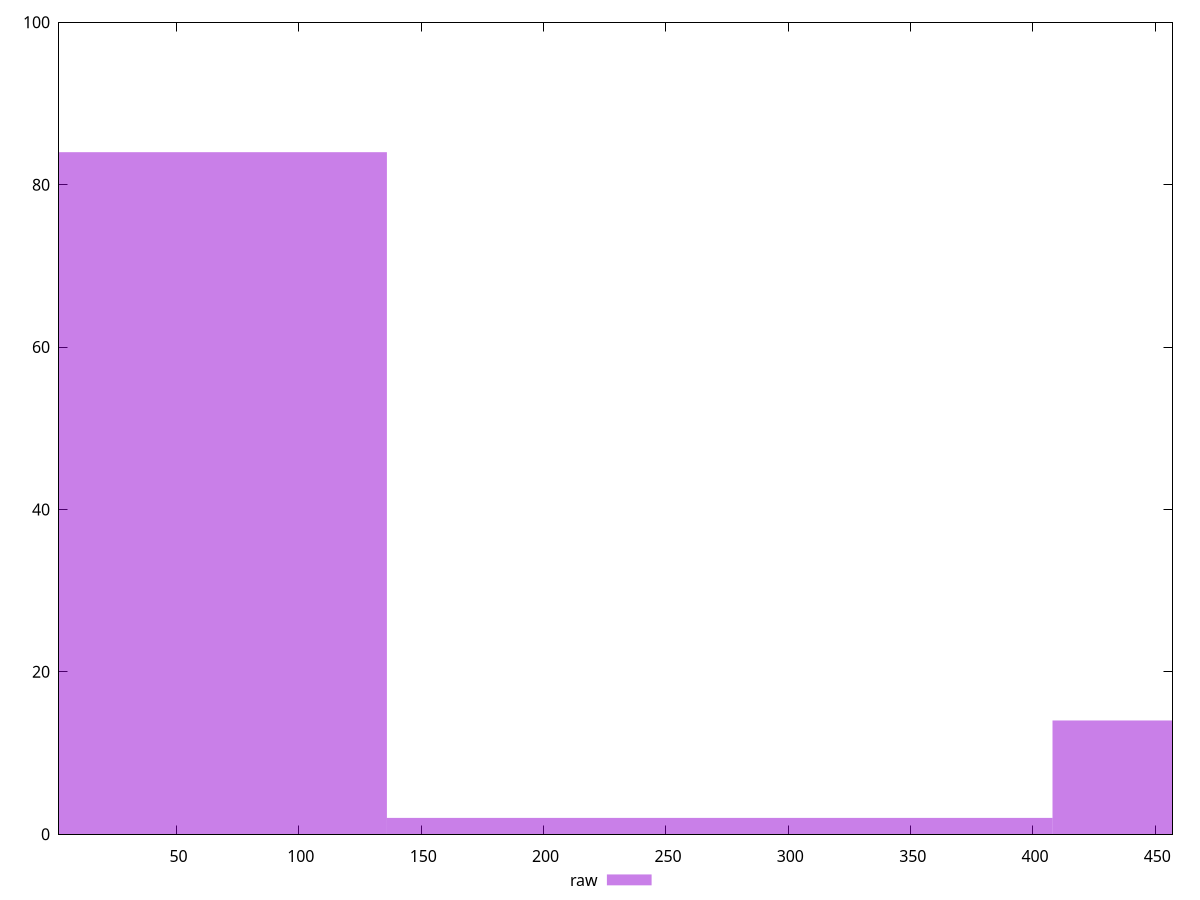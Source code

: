 reset

$raw <<EOF
0 84
543.9566589637068 14
271.9783294818534 2
EOF

set key outside below
set boxwidth 271.9783294818534
set xrange [2:457]
set yrange [0:100]
set style fill transparent solid 0.5 noborder
set terminal svg size 640, 490 enhanced background rgb 'white'
set output "report_00007_2020-12-11T15:55:29.892Z/render-blocking-resources/samples/pages+cached+noexternal+nofonts+nosvg+noimg/raw/histogram.svg"

plot $raw title "raw" with boxes

reset
